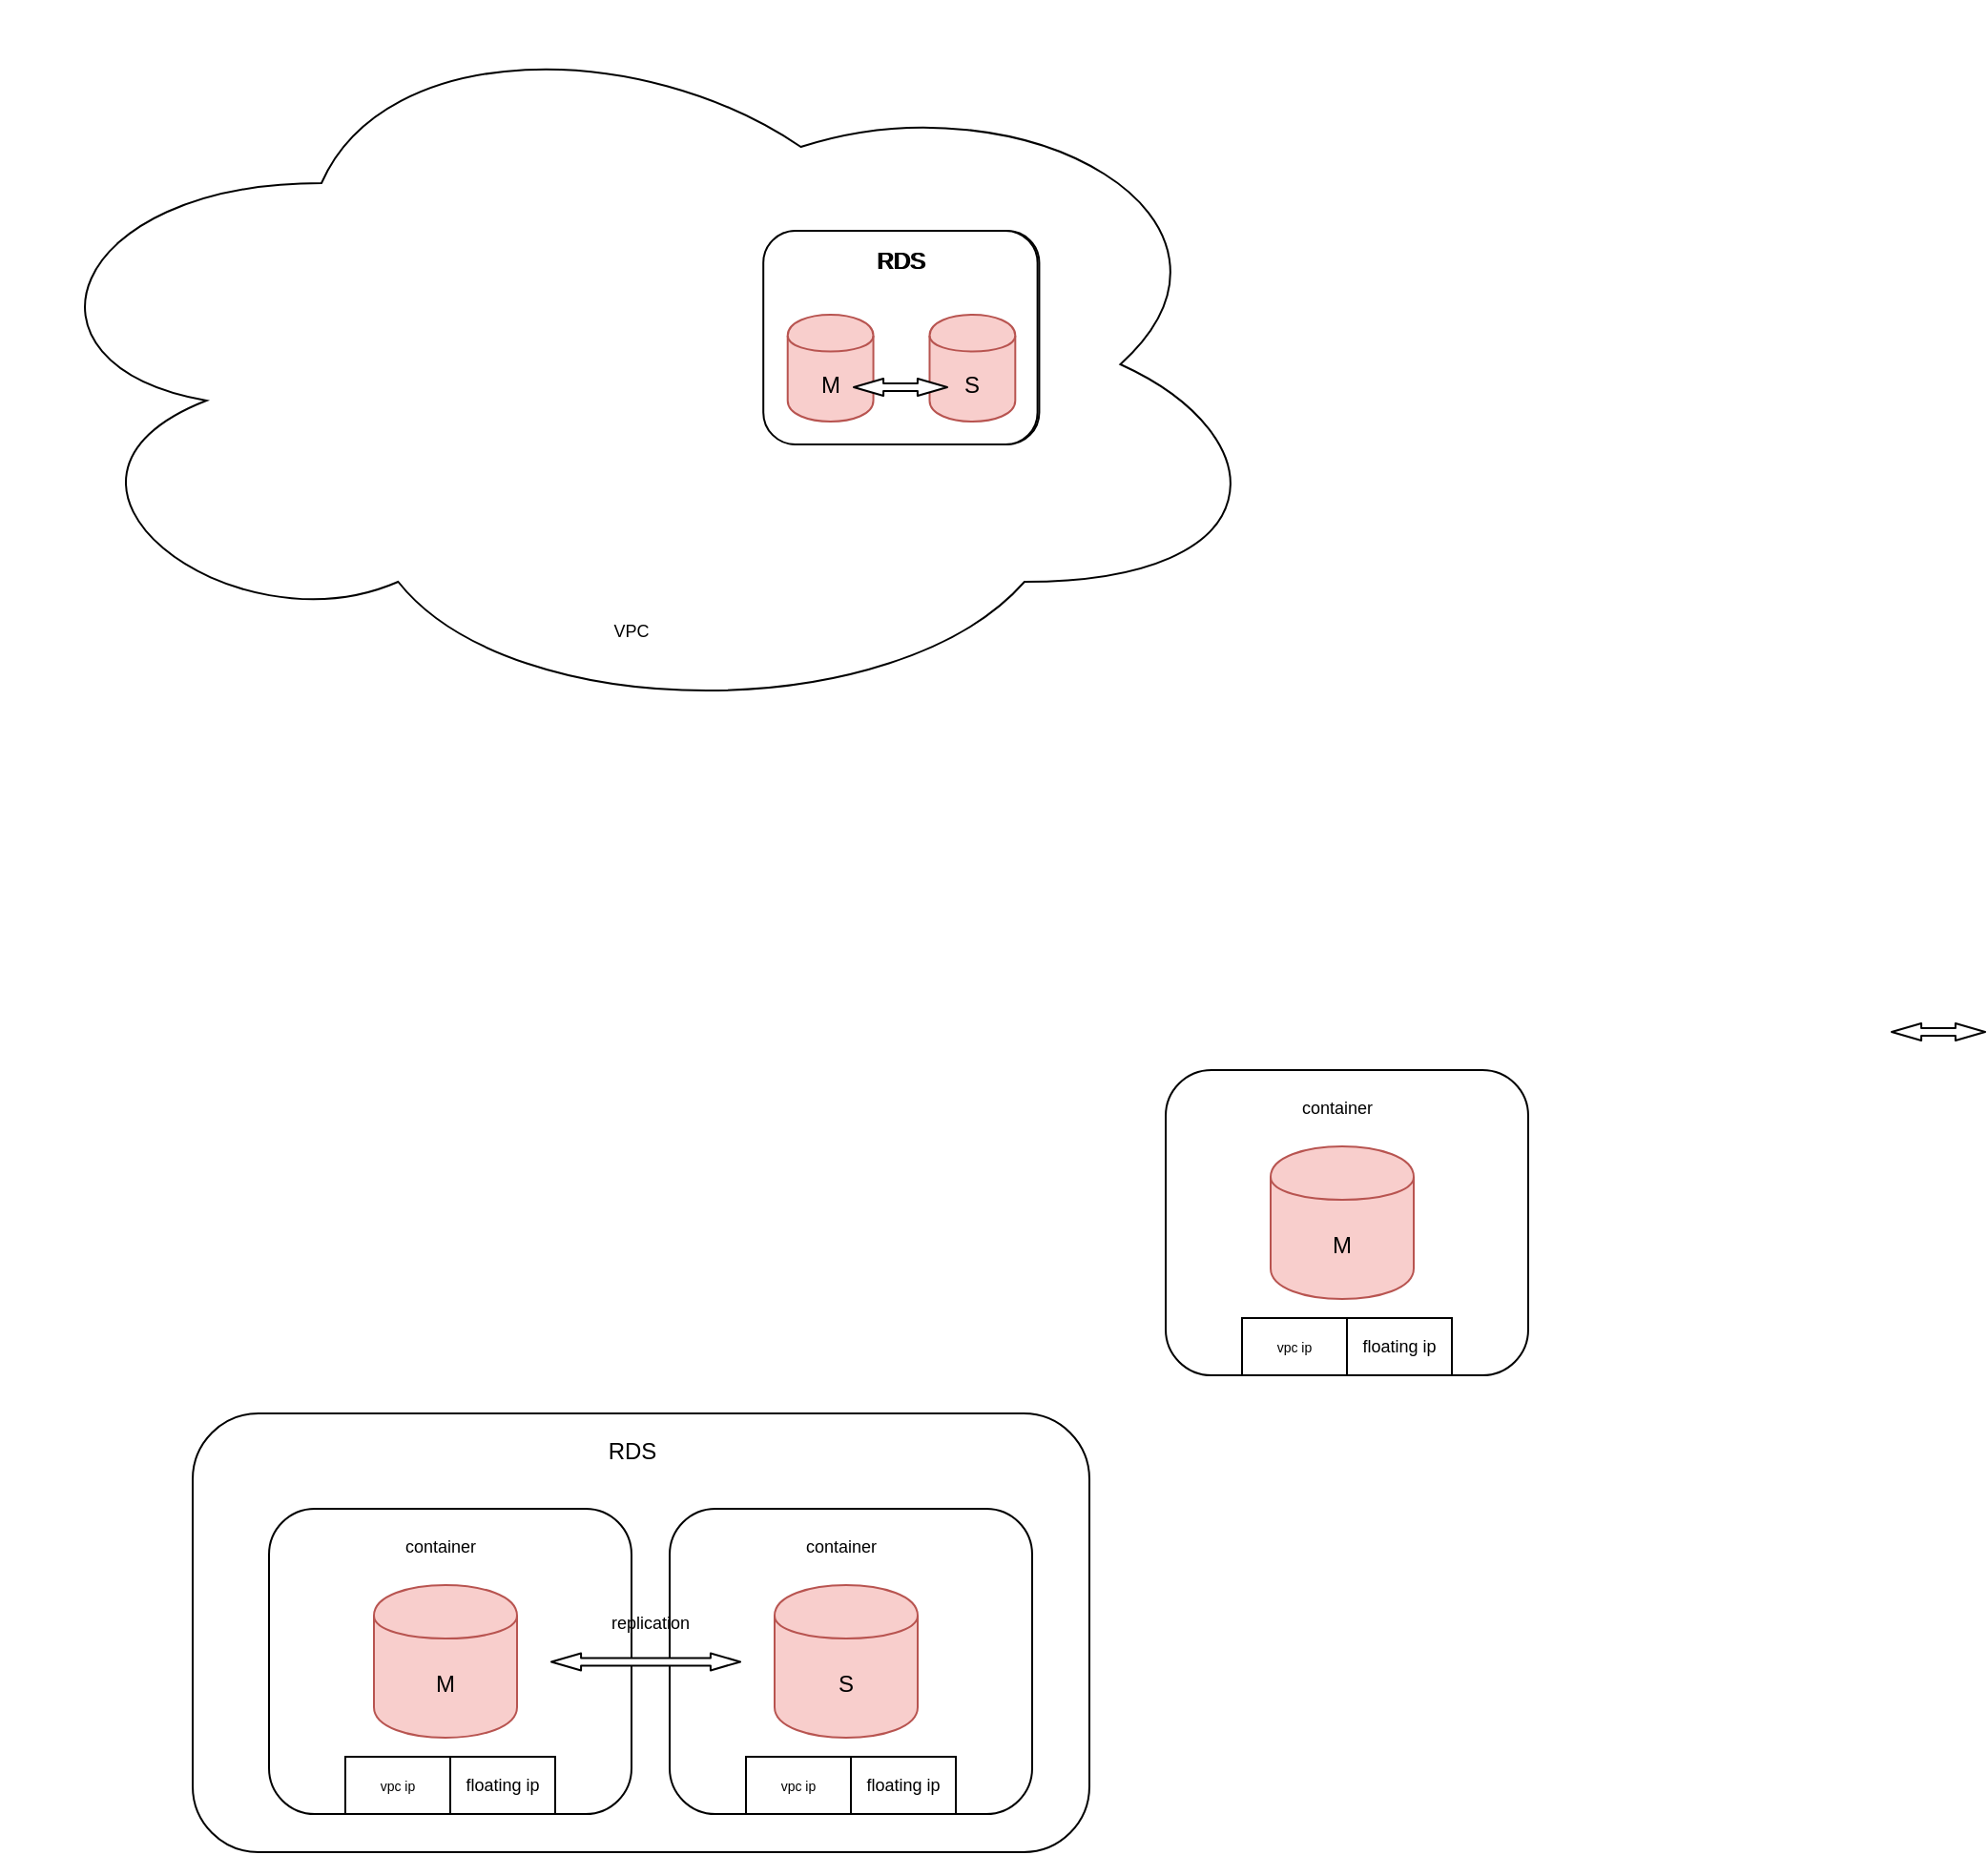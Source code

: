 <mxfile version="12.3.8" type="github" pages="2">
  <diagram id="kX7a0oZIadruRrW86Him" name="Page-1">
    <mxGraphModel dx="2426" dy="405" grid="1" gridSize="10" guides="1" tooltips="1" connect="1" arrows="1" fold="1" page="1" pageScale="1" pageWidth="827" pageHeight="1169" math="0" shadow="0">
      <root>
        <mxCell id="0"/>
        <mxCell id="1" parent="0"/>
        <mxCell id="DJ4fG2_ZOjrxs_Zz-jVt-2" value="" style="ellipse;shape=cloud;whiteSpace=wrap;html=1;" parent="1" vertex="1">
          <mxGeometry x="-860" y="90" width="670" height="380" as="geometry"/>
        </mxCell>
        <mxCell id="DJ4fG2_ZOjrxs_Zz-jVt-26" value="" style="shape=flexArrow;endArrow=classic;startArrow=classic;html=1;fillColor=#ffffff;startWidth=4;startSize=4.85;endWidth=4;endSize=4.85;width=4;spacing=6;fontSize=9;" parent="1" edge="1">
          <mxGeometry width="50" height="50" relative="1" as="geometry">
            <mxPoint x="130" y="630" as="sourcePoint"/>
            <mxPoint x="180" y="630" as="targetPoint"/>
          </mxGeometry>
        </mxCell>
        <mxCell id="DJ4fG2_ZOjrxs_Zz-jVt-29" value="VPC" style="text;html=1;strokeColor=none;fillColor=none;align=center;verticalAlign=middle;whiteSpace=wrap;rounded=0;fontSize=9;" parent="1" vertex="1">
          <mxGeometry x="-550" y="410" width="40" height="20" as="geometry"/>
        </mxCell>
        <mxCell id="DJ4fG2_ZOjrxs_Zz-jVt-30" value="" style="group" parent="1" vertex="1" connectable="0">
          <mxGeometry x="-460" y="210" width="150" height="112" as="geometry"/>
        </mxCell>
        <mxCell id="DJ4fG2_ZOjrxs_Zz-jVt-31" value="" style="rounded=1;whiteSpace=wrap;html=1;" parent="DJ4fG2_ZOjrxs_Zz-jVt-30" vertex="1">
          <mxGeometry width="143.713" height="112" as="geometry"/>
        </mxCell>
        <mxCell id="DJ4fG2_ZOjrxs_Zz-jVt-32" value="" style="group" parent="DJ4fG2_ZOjrxs_Zz-jVt-30" vertex="1" connectable="0">
          <mxGeometry x="19.76" y="44" width="130.24" height="68" as="geometry"/>
        </mxCell>
        <mxCell id="DJ4fG2_ZOjrxs_Zz-jVt-33" value="" style="shape=cylinder;whiteSpace=wrap;html=1;boundedLbl=1;backgroundOutline=1;fillColor=#f8cecc;strokeColor=#b85450;" parent="DJ4fG2_ZOjrxs_Zz-jVt-32" vertex="1">
          <mxGeometry width="44.91" height="56" as="geometry"/>
        </mxCell>
        <mxCell id="DJ4fG2_ZOjrxs_Zz-jVt-34" value="" style="shape=cylinder;whiteSpace=wrap;html=1;boundedLbl=1;backgroundOutline=1;fillColor=#f8cecc;strokeColor=#b85450;" parent="DJ4fG2_ZOjrxs_Zz-jVt-32" vertex="1">
          <mxGeometry x="58.383" width="44.91" height="56" as="geometry"/>
        </mxCell>
        <mxCell id="DJ4fG2_ZOjrxs_Zz-jVt-35" value="" style="group" parent="DJ4fG2_ZOjrxs_Zz-jVt-32" vertex="1" connectable="0">
          <mxGeometry x="-20.659" y="-12" width="143.713" height="80" as="geometry"/>
        </mxCell>
        <mxCell id="DJ4fG2_ZOjrxs_Zz-jVt-36" value="" style="rounded=1;whiteSpace=wrap;html=1;" parent="DJ4fG2_ZOjrxs_Zz-jVt-35" vertex="1">
          <mxGeometry y="-32" width="143.713" height="112" as="geometry"/>
        </mxCell>
        <mxCell id="DJ4fG2_ZOjrxs_Zz-jVt-37" value="" style="group" parent="DJ4fG2_ZOjrxs_Zz-jVt-35" vertex="1" connectable="0">
          <mxGeometry x="19.76" y="12" width="103.293" height="56" as="geometry"/>
        </mxCell>
        <mxCell id="DJ4fG2_ZOjrxs_Zz-jVt-38" value="M" style="shape=cylinder;whiteSpace=wrap;html=1;boundedLbl=1;backgroundOutline=1;fillColor=#f8cecc;strokeColor=#b85450;" parent="DJ4fG2_ZOjrxs_Zz-jVt-37" vertex="1">
          <mxGeometry x="-7" width="44.91" height="56" as="geometry"/>
        </mxCell>
        <mxCell id="DJ4fG2_ZOjrxs_Zz-jVt-39" value="S" style="shape=cylinder;whiteSpace=wrap;html=1;boundedLbl=1;backgroundOutline=1;fillColor=#f8cecc;strokeColor=#b85450;" parent="DJ4fG2_ZOjrxs_Zz-jVt-37" vertex="1">
          <mxGeometry x="67.383" width="44.91" height="56" as="geometry"/>
        </mxCell>
        <mxCell id="DJ4fG2_ZOjrxs_Zz-jVt-40" value="RDS" style="text;html=1;strokeColor=none;fillColor=none;align=center;verticalAlign=middle;whiteSpace=wrap;rounded=0;" parent="DJ4fG2_ZOjrxs_Zz-jVt-35" vertex="1">
          <mxGeometry x="35.928" y="-32" width="71.856" height="32" as="geometry"/>
        </mxCell>
        <mxCell id="DJ4fG2_ZOjrxs_Zz-jVt-41" value="" style="shape=flexArrow;endArrow=classic;startArrow=classic;html=1;fillColor=#ffffff;startWidth=4;startSize=4.85;endWidth=4;endSize=4.85;width=4;spacing=6;fontSize=9;" parent="DJ4fG2_ZOjrxs_Zz-jVt-35" edge="1">
          <mxGeometry width="50" height="50" relative="1" as="geometry">
            <mxPoint x="46.898" y="50" as="sourcePoint"/>
            <mxPoint x="96.898" y="50" as="targetPoint"/>
          </mxGeometry>
        </mxCell>
        <mxCell id="DJ4fG2_ZOjrxs_Zz-jVt-42" value="RDS" style="text;html=1;strokeColor=none;fillColor=none;align=center;verticalAlign=middle;whiteSpace=wrap;rounded=0;" parent="DJ4fG2_ZOjrxs_Zz-jVt-30" vertex="1">
          <mxGeometry x="35.928" width="71.856" height="32" as="geometry"/>
        </mxCell>
        <mxCell id="DJ4fG2_ZOjrxs_Zz-jVt-60" value="" style="group" parent="1" vertex="1" connectable="0">
          <mxGeometry x="-250" y="650" width="190" height="160" as="geometry"/>
        </mxCell>
        <mxCell id="DJ4fG2_ZOjrxs_Zz-jVt-61" value="" style="rounded=1;whiteSpace=wrap;html=1;fontSize=9;" parent="DJ4fG2_ZOjrxs_Zz-jVt-60" vertex="1">
          <mxGeometry width="190" height="160" as="geometry"/>
        </mxCell>
        <mxCell id="DJ4fG2_ZOjrxs_Zz-jVt-62" value="M" style="shape=cylinder;whiteSpace=wrap;html=1;boundedLbl=1;backgroundOutline=1;fillColor=#f8cecc;strokeColor=#b85450;" parent="DJ4fG2_ZOjrxs_Zz-jVt-60" vertex="1">
          <mxGeometry x="55" y="40" width="75" height="80" as="geometry"/>
        </mxCell>
        <mxCell id="DJ4fG2_ZOjrxs_Zz-jVt-63" value="&lt;font style=&quot;font-size: 7px&quot;&gt;vpc ip&lt;/font&gt;" style="rounded=0;whiteSpace=wrap;html=1;fontSize=9;" parent="DJ4fG2_ZOjrxs_Zz-jVt-60" vertex="1">
          <mxGeometry x="40" y="130" width="55" height="30" as="geometry"/>
        </mxCell>
        <mxCell id="DJ4fG2_ZOjrxs_Zz-jVt-64" value="floating ip" style="rounded=0;whiteSpace=wrap;html=1;fontSize=9;" parent="DJ4fG2_ZOjrxs_Zz-jVt-60" vertex="1">
          <mxGeometry x="95" y="130" width="55" height="30" as="geometry"/>
        </mxCell>
        <mxCell id="DJ4fG2_ZOjrxs_Zz-jVt-65" value="container" style="text;html=1;strokeColor=none;fillColor=none;align=center;verticalAlign=middle;whiteSpace=wrap;rounded=0;fontSize=9;" parent="DJ4fG2_ZOjrxs_Zz-jVt-60" vertex="1">
          <mxGeometry x="70" y="10" width="40" height="20" as="geometry"/>
        </mxCell>
        <mxCell id="WgZfssHmkSOT2Ka2Iq5H-1" value="" style="group" parent="1" vertex="1" connectable="0">
          <mxGeometry x="-760" y="830" width="470" height="230" as="geometry"/>
        </mxCell>
        <mxCell id="DJ4fG2_ZOjrxs_Zz-jVt-12" value="" style="rounded=1;whiteSpace=wrap;html=1;" parent="WgZfssHmkSOT2Ka2Iq5H-1" vertex="1">
          <mxGeometry width="470" height="230" as="geometry"/>
        </mxCell>
        <mxCell id="DJ4fG2_ZOjrxs_Zz-jVt-16" value="RDS" style="text;html=1;strokeColor=none;fillColor=none;align=center;verticalAlign=middle;whiteSpace=wrap;rounded=0;" parent="WgZfssHmkSOT2Ka2Iq5H-1" vertex="1">
          <mxGeometry x="179.5" width="101" height="40" as="geometry"/>
        </mxCell>
        <mxCell id="DJ4fG2_ZOjrxs_Zz-jVt-66" value="" style="group" parent="WgZfssHmkSOT2Ka2Iq5H-1" vertex="1" connectable="0">
          <mxGeometry x="40" y="50" width="400" height="160" as="geometry"/>
        </mxCell>
        <mxCell id="DJ4fG2_ZOjrxs_Zz-jVt-52" value="" style="group" parent="DJ4fG2_ZOjrxs_Zz-jVt-66" vertex="1" connectable="0">
          <mxGeometry width="190" height="160" as="geometry"/>
        </mxCell>
        <mxCell id="DJ4fG2_ZOjrxs_Zz-jVt-44" value="" style="rounded=1;whiteSpace=wrap;html=1;fontSize=9;" parent="DJ4fG2_ZOjrxs_Zz-jVt-52" vertex="1">
          <mxGeometry width="190" height="160" as="geometry"/>
        </mxCell>
        <mxCell id="DJ4fG2_ZOjrxs_Zz-jVt-14" value="M" style="shape=cylinder;whiteSpace=wrap;html=1;boundedLbl=1;backgroundOutline=1;fillColor=#f8cecc;strokeColor=#b85450;" parent="DJ4fG2_ZOjrxs_Zz-jVt-52" vertex="1">
          <mxGeometry x="55" y="40" width="75" height="80" as="geometry"/>
        </mxCell>
        <mxCell id="DJ4fG2_ZOjrxs_Zz-jVt-49" value="&lt;font style=&quot;font-size: 7px&quot;&gt;vpc ip&lt;/font&gt;" style="rounded=0;whiteSpace=wrap;html=1;fontSize=9;" parent="DJ4fG2_ZOjrxs_Zz-jVt-52" vertex="1">
          <mxGeometry x="40" y="130" width="55" height="30" as="geometry"/>
        </mxCell>
        <mxCell id="DJ4fG2_ZOjrxs_Zz-jVt-50" value="floating ip" style="rounded=0;whiteSpace=wrap;html=1;fontSize=9;" parent="DJ4fG2_ZOjrxs_Zz-jVt-52" vertex="1">
          <mxGeometry x="95" y="130" width="55" height="30" as="geometry"/>
        </mxCell>
        <mxCell id="DJ4fG2_ZOjrxs_Zz-jVt-51" value="container" style="text;html=1;strokeColor=none;fillColor=none;align=center;verticalAlign=middle;whiteSpace=wrap;rounded=0;fontSize=9;" parent="DJ4fG2_ZOjrxs_Zz-jVt-52" vertex="1">
          <mxGeometry x="70" y="10" width="40" height="20" as="geometry"/>
        </mxCell>
        <mxCell id="DJ4fG2_ZOjrxs_Zz-jVt-53" value="" style="group" parent="DJ4fG2_ZOjrxs_Zz-jVt-66" vertex="1" connectable="0">
          <mxGeometry x="210" width="190" height="160" as="geometry"/>
        </mxCell>
        <mxCell id="DJ4fG2_ZOjrxs_Zz-jVt-54" value="" style="rounded=1;whiteSpace=wrap;html=1;fontSize=9;" parent="DJ4fG2_ZOjrxs_Zz-jVt-53" vertex="1">
          <mxGeometry width="190" height="160" as="geometry"/>
        </mxCell>
        <mxCell id="DJ4fG2_ZOjrxs_Zz-jVt-55" value="S" style="shape=cylinder;whiteSpace=wrap;html=1;boundedLbl=1;backgroundOutline=1;fillColor=#f8cecc;strokeColor=#b85450;" parent="DJ4fG2_ZOjrxs_Zz-jVt-53" vertex="1">
          <mxGeometry x="55" y="40" width="75" height="80" as="geometry"/>
        </mxCell>
        <mxCell id="DJ4fG2_ZOjrxs_Zz-jVt-56" value="&lt;font style=&quot;font-size: 7px&quot;&gt;vpc ip&lt;/font&gt;" style="rounded=0;whiteSpace=wrap;html=1;fontSize=9;" parent="DJ4fG2_ZOjrxs_Zz-jVt-53" vertex="1">
          <mxGeometry x="40" y="130" width="55" height="30" as="geometry"/>
        </mxCell>
        <mxCell id="DJ4fG2_ZOjrxs_Zz-jVt-57" value="floating ip" style="rounded=0;whiteSpace=wrap;html=1;fontSize=9;" parent="DJ4fG2_ZOjrxs_Zz-jVt-53" vertex="1">
          <mxGeometry x="95" y="130" width="55" height="30" as="geometry"/>
        </mxCell>
        <mxCell id="DJ4fG2_ZOjrxs_Zz-jVt-58" value="container" style="text;html=1;strokeColor=none;fillColor=none;align=center;verticalAlign=middle;whiteSpace=wrap;rounded=0;fontSize=9;" parent="DJ4fG2_ZOjrxs_Zz-jVt-53" vertex="1">
          <mxGeometry x="70" y="10" width="40" height="20" as="geometry"/>
        </mxCell>
        <mxCell id="DJ4fG2_ZOjrxs_Zz-jVt-25" value="" style="shape=flexArrow;endArrow=classic;startArrow=classic;html=1;fillColor=#ffffff;startWidth=4;startSize=4.85;endWidth=4;endSize=4.85;width=4;spacing=6;fontSize=9;" parent="DJ4fG2_ZOjrxs_Zz-jVt-66" edge="1">
          <mxGeometry width="50" height="50" relative="1" as="geometry">
            <mxPoint x="147.5" y="80.214" as="sourcePoint"/>
            <mxPoint x="247.5" y="80.214" as="targetPoint"/>
          </mxGeometry>
        </mxCell>
        <mxCell id="DJ4fG2_ZOjrxs_Zz-jVt-59" value="replication" style="text;html=1;strokeColor=none;fillColor=none;align=center;verticalAlign=middle;whiteSpace=wrap;rounded=0;fontSize=9;" parent="DJ4fG2_ZOjrxs_Zz-jVt-66" vertex="1">
          <mxGeometry x="180" y="50" width="40" height="20" as="geometry"/>
        </mxCell>
      </root>
    </mxGraphModel>
  </diagram>
  <diagram id="x0Sd-s6SjLfR0a9qSXn6" name="Page-2">
    <mxGraphModel dx="3253" dy="405" grid="1" gridSize="10" guides="1" tooltips="1" connect="1" arrows="1" fold="1" page="1" pageScale="1" pageWidth="827" pageHeight="1169" math="0" shadow="0">
      <root>
        <mxCell id="attTnAMffyvIRlDMNTJ2-0"/>
        <mxCell id="attTnAMffyvIRlDMNTJ2-1" parent="attTnAMffyvIRlDMNTJ2-0"/>
        <mxCell id="h2QRb7YloT4JAXJ-JDLX-215" value="" style="rounded=0;whiteSpace=wrap;html=1;fontSize=9;" parent="attTnAMffyvIRlDMNTJ2-1" vertex="1">
          <mxGeometry x="-2430" y="380" width="2220" height="1780" as="geometry"/>
        </mxCell>
        <mxCell id="daT-R8JC0VPsQGqbHnTv-24" value="" style="rounded=1;whiteSpace=wrap;html=1;fontSize=9;" parent="attTnAMffyvIRlDMNTJ2-1" vertex="1">
          <mxGeometry x="-2340" y="540" width="1750" height="930" as="geometry"/>
        </mxCell>
        <mxCell id="daT-R8JC0VPsQGqbHnTv-20" value="" style="group" parent="attTnAMffyvIRlDMNTJ2-1" vertex="1" connectable="0">
          <mxGeometry x="-2300" y="600" width="1890" height="1680" as="geometry"/>
        </mxCell>
        <mxCell id="daT-R8JC0VPsQGqbHnTv-18" value="" style="ellipse;shape=cloud;whiteSpace=wrap;html=1;fontSize=9;" parent="daT-R8JC0VPsQGqbHnTv-20" vertex="1">
          <mxGeometry x="-76" y="-57" width="1846" height="617" as="geometry"/>
        </mxCell>
        <mxCell id="daT-R8JC0VPsQGqbHnTv-19" value="VPC" style="text;html=1;strokeColor=none;fillColor=none;align=center;verticalAlign=middle;whiteSpace=wrap;rounded=0;fontSize=9;" parent="daT-R8JC0VPsQGqbHnTv-20" vertex="1">
          <mxGeometry x="845.0" y="35.186" width="50.827" height="26.047" as="geometry"/>
        </mxCell>
        <mxCell id="daT-R8JC0VPsQGqbHnTv-65" value="" style="group" parent="daT-R8JC0VPsQGqbHnTv-20" vertex="1" connectable="0">
          <mxGeometry x="1090" y="130" width="400" height="215" as="geometry"/>
        </mxCell>
        <mxCell id="daT-R8JC0VPsQGqbHnTv-66" value="" style="rounded=1;whiteSpace=wrap;html=1;" parent="daT-R8JC0VPsQGqbHnTv-65" vertex="1">
          <mxGeometry width="400" height="215" as="geometry"/>
        </mxCell>
        <mxCell id="daT-R8JC0VPsQGqbHnTv-67" value="RDS" style="text;html=1;strokeColor=none;fillColor=none;align=center;verticalAlign=middle;whiteSpace=wrap;rounded=0;" parent="daT-R8JC0VPsQGqbHnTv-65" vertex="1">
          <mxGeometry x="152.766" width="85.957" height="37.391" as="geometry"/>
        </mxCell>
        <mxCell id="daT-R8JC0VPsQGqbHnTv-68" value="" style="group" parent="daT-R8JC0VPsQGqbHnTv-65" vertex="1" connectable="0">
          <mxGeometry x="34.043" y="46.739" width="340.426" height="149.565" as="geometry"/>
        </mxCell>
        <mxCell id="daT-R8JC0VPsQGqbHnTv-69" value="" style="group" parent="daT-R8JC0VPsQGqbHnTv-68" vertex="1" connectable="0">
          <mxGeometry width="161.702" height="149.565" as="geometry"/>
        </mxCell>
        <mxCell id="daT-R8JC0VPsQGqbHnTv-70" value="" style="rounded=1;whiteSpace=wrap;html=1;fontSize=9;" parent="daT-R8JC0VPsQGqbHnTv-69" vertex="1">
          <mxGeometry width="161.702" height="149.565" as="geometry"/>
        </mxCell>
        <mxCell id="daT-R8JC0VPsQGqbHnTv-71" value="M" style="shape=cylinder;whiteSpace=wrap;html=1;boundedLbl=1;backgroundOutline=1;fillColor=#f8cecc;strokeColor=#b85450;" parent="daT-R8JC0VPsQGqbHnTv-69" vertex="1">
          <mxGeometry x="46.809" y="37.391" width="63.83" height="74.783" as="geometry"/>
        </mxCell>
        <mxCell id="daT-R8JC0VPsQGqbHnTv-72" value="&lt;font style=&quot;font-size: 7px&quot;&gt;vpc ip&lt;/font&gt;" style="rounded=0;whiteSpace=wrap;html=1;fontSize=9;" parent="daT-R8JC0VPsQGqbHnTv-69" vertex="1">
          <mxGeometry x="34.043" y="121.522" width="46.809" height="28.043" as="geometry"/>
        </mxCell>
        <mxCell id="daT-R8JC0VPsQGqbHnTv-73" value="floating ip" style="rounded=0;whiteSpace=wrap;html=1;fontSize=9;" parent="daT-R8JC0VPsQGqbHnTv-69" vertex="1">
          <mxGeometry x="80.851" y="121.522" width="46.809" height="28.043" as="geometry"/>
        </mxCell>
        <mxCell id="daT-R8JC0VPsQGqbHnTv-74" value="container" style="text;html=1;strokeColor=none;fillColor=none;align=center;verticalAlign=middle;whiteSpace=wrap;rounded=0;fontSize=9;" parent="daT-R8JC0VPsQGqbHnTv-69" vertex="1">
          <mxGeometry x="59.574" y="9.348" width="34.043" height="18.696" as="geometry"/>
        </mxCell>
        <mxCell id="daT-R8JC0VPsQGqbHnTv-75" value="" style="group" parent="daT-R8JC0VPsQGqbHnTv-68" vertex="1" connectable="0">
          <mxGeometry x="178.723" width="161.702" height="149.565" as="geometry"/>
        </mxCell>
        <mxCell id="daT-R8JC0VPsQGqbHnTv-76" value="" style="rounded=1;whiteSpace=wrap;html=1;fontSize=9;" parent="daT-R8JC0VPsQGqbHnTv-75" vertex="1">
          <mxGeometry width="161.702" height="149.565" as="geometry"/>
        </mxCell>
        <mxCell id="daT-R8JC0VPsQGqbHnTv-77" value="S" style="shape=cylinder;whiteSpace=wrap;html=1;boundedLbl=1;backgroundOutline=1;fillColor=#f8cecc;strokeColor=#b85450;" parent="daT-R8JC0VPsQGqbHnTv-75" vertex="1">
          <mxGeometry x="46.809" y="37.391" width="63.83" height="74.783" as="geometry"/>
        </mxCell>
        <mxCell id="daT-R8JC0VPsQGqbHnTv-78" value="&lt;font style=&quot;font-size: 7px&quot;&gt;vpc ip&lt;/font&gt;" style="rounded=0;whiteSpace=wrap;html=1;fontSize=9;" parent="daT-R8JC0VPsQGqbHnTv-75" vertex="1">
          <mxGeometry x="34.043" y="121.522" width="46.809" height="28.043" as="geometry"/>
        </mxCell>
        <mxCell id="daT-R8JC0VPsQGqbHnTv-79" value="floating ip" style="rounded=0;whiteSpace=wrap;html=1;fontSize=9;" parent="daT-R8JC0VPsQGqbHnTv-75" vertex="1">
          <mxGeometry x="80.851" y="121.522" width="46.809" height="28.043" as="geometry"/>
        </mxCell>
        <mxCell id="daT-R8JC0VPsQGqbHnTv-80" value="container" style="text;html=1;strokeColor=none;fillColor=none;align=center;verticalAlign=middle;whiteSpace=wrap;rounded=0;fontSize=9;" parent="daT-R8JC0VPsQGqbHnTv-75" vertex="1">
          <mxGeometry x="59.574" y="9.348" width="34.043" height="18.696" as="geometry"/>
        </mxCell>
        <mxCell id="daT-R8JC0VPsQGqbHnTv-81" value="" style="shape=flexArrow;endArrow=classic;startArrow=classic;html=1;fillColor=#ffffff;startWidth=4;startSize=4.85;endWidth=4;endSize=4.85;width=4;spacing=6;fontSize=9;" parent="daT-R8JC0VPsQGqbHnTv-68" edge="1">
          <mxGeometry width="50" height="50" relative="1" as="geometry">
            <mxPoint x="125.532" y="74.983" as="sourcePoint"/>
            <mxPoint x="210.638" y="74.983" as="targetPoint"/>
          </mxGeometry>
        </mxCell>
        <mxCell id="daT-R8JC0VPsQGqbHnTv-82" value="replication" style="text;html=1;strokeColor=none;fillColor=none;align=center;verticalAlign=middle;whiteSpace=wrap;rounded=0;fontSize=9;" parent="daT-R8JC0VPsQGqbHnTv-68" vertex="1">
          <mxGeometry x="153.191" y="46.739" width="34.043" height="18.696" as="geometry"/>
        </mxCell>
        <mxCell id="daT-R8JC0VPsQGqbHnTv-0" value="" style="group" parent="daT-R8JC0VPsQGqbHnTv-20" vertex="1" connectable="0">
          <mxGeometry x="220" y="125" width="400" height="215" as="geometry"/>
        </mxCell>
        <mxCell id="daT-R8JC0VPsQGqbHnTv-1" value="" style="rounded=1;whiteSpace=wrap;html=1;" parent="daT-R8JC0VPsQGqbHnTv-0" vertex="1">
          <mxGeometry width="400.0" height="215" as="geometry"/>
        </mxCell>
        <mxCell id="daT-R8JC0VPsQGqbHnTv-2" value="RDS" style="text;html=1;strokeColor=none;fillColor=none;align=center;verticalAlign=middle;whiteSpace=wrap;rounded=0;" parent="daT-R8JC0VPsQGqbHnTv-0" vertex="1">
          <mxGeometry x="152.766" width="85.957" height="37.391" as="geometry"/>
        </mxCell>
        <mxCell id="daT-R8JC0VPsQGqbHnTv-3" value="" style="group" parent="daT-R8JC0VPsQGqbHnTv-0" vertex="1" connectable="0">
          <mxGeometry x="34.043" y="46.739" width="340.426" height="149.565" as="geometry"/>
        </mxCell>
        <mxCell id="daT-R8JC0VPsQGqbHnTv-4" value="" style="group" parent="daT-R8JC0VPsQGqbHnTv-3" vertex="1" connectable="0">
          <mxGeometry width="161.702" height="149.565" as="geometry"/>
        </mxCell>
        <mxCell id="daT-R8JC0VPsQGqbHnTv-5" value="" style="rounded=1;whiteSpace=wrap;html=1;fontSize=9;" parent="daT-R8JC0VPsQGqbHnTv-4" vertex="1">
          <mxGeometry width="161.702" height="149.565" as="geometry"/>
        </mxCell>
        <mxCell id="daT-R8JC0VPsQGqbHnTv-6" value="S" style="shape=cylinder;whiteSpace=wrap;html=1;boundedLbl=1;backgroundOutline=1;fillColor=#f8cecc;strokeColor=#b85450;" parent="daT-R8JC0VPsQGqbHnTv-4" vertex="1">
          <mxGeometry x="46.809" y="37.391" width="63.83" height="74.783" as="geometry"/>
        </mxCell>
        <mxCell id="daT-R8JC0VPsQGqbHnTv-7" value="&lt;font style=&quot;font-size: 7px&quot;&gt;vpc ip&lt;/font&gt;" style="rounded=0;whiteSpace=wrap;html=1;fontSize=9;" parent="daT-R8JC0VPsQGqbHnTv-4" vertex="1">
          <mxGeometry x="34.043" y="121.522" width="46.809" height="28.043" as="geometry"/>
        </mxCell>
        <mxCell id="daT-R8JC0VPsQGqbHnTv-8" value="floating ip" style="rounded=0;whiteSpace=wrap;html=1;fontSize=9;" parent="daT-R8JC0VPsQGqbHnTv-4" vertex="1">
          <mxGeometry x="80.851" y="121.522" width="46.809" height="28.043" as="geometry"/>
        </mxCell>
        <mxCell id="daT-R8JC0VPsQGqbHnTv-9" value="container" style="text;html=1;strokeColor=none;fillColor=none;align=center;verticalAlign=middle;whiteSpace=wrap;rounded=0;fontSize=9;" parent="daT-R8JC0VPsQGqbHnTv-4" vertex="1">
          <mxGeometry x="59.574" y="9.348" width="34.043" height="18.696" as="geometry"/>
        </mxCell>
        <mxCell id="daT-R8JC0VPsQGqbHnTv-10" value="" style="group" parent="daT-R8JC0VPsQGqbHnTv-3" vertex="1" connectable="0">
          <mxGeometry x="178.723" width="161.702" height="149.565" as="geometry"/>
        </mxCell>
        <mxCell id="daT-R8JC0VPsQGqbHnTv-11" value="" style="rounded=1;whiteSpace=wrap;html=1;fontSize=9;" parent="daT-R8JC0VPsQGqbHnTv-10" vertex="1">
          <mxGeometry width="161.702" height="149.565" as="geometry"/>
        </mxCell>
        <mxCell id="daT-R8JC0VPsQGqbHnTv-12" value="M" style="shape=cylinder;whiteSpace=wrap;html=1;boundedLbl=1;backgroundOutline=1;fillColor=#f8cecc;strokeColor=#b85450;" parent="daT-R8JC0VPsQGqbHnTv-10" vertex="1">
          <mxGeometry x="46.809" y="37.391" width="63.83" height="74.783" as="geometry"/>
        </mxCell>
        <mxCell id="daT-R8JC0VPsQGqbHnTv-13" value="&lt;font style=&quot;font-size: 7px&quot;&gt;flaoting Ip&lt;/font&gt;" style="rounded=0;whiteSpace=wrap;html=1;fontSize=9;" parent="daT-R8JC0VPsQGqbHnTv-10" vertex="1">
          <mxGeometry x="34.043" y="121.522" width="46.809" height="28.043" as="geometry"/>
        </mxCell>
        <mxCell id="daT-R8JC0VPsQGqbHnTv-14" value="vpc ip" style="rounded=0;whiteSpace=wrap;html=1;fontSize=9;" parent="daT-R8JC0VPsQGqbHnTv-10" vertex="1">
          <mxGeometry x="80.851" y="121.522" width="46.809" height="28.043" as="geometry"/>
        </mxCell>
        <mxCell id="daT-R8JC0VPsQGqbHnTv-15" value="container" style="text;html=1;strokeColor=none;fillColor=none;align=center;verticalAlign=middle;whiteSpace=wrap;rounded=0;fontSize=9;" parent="daT-R8JC0VPsQGqbHnTv-10" vertex="1">
          <mxGeometry x="59.574" y="9.348" width="34.043" height="18.696" as="geometry"/>
        </mxCell>
        <mxCell id="daT-R8JC0VPsQGqbHnTv-16" value="" style="shape=flexArrow;endArrow=classic;startArrow=classic;html=1;fillColor=#ffffff;startWidth=4;startSize=4.85;endWidth=4;endSize=4.85;width=4;spacing=6;fontSize=9;" parent="daT-R8JC0VPsQGqbHnTv-3" edge="1">
          <mxGeometry width="50" height="50" relative="1" as="geometry">
            <mxPoint x="125.532" y="74.983" as="sourcePoint"/>
            <mxPoint x="210.638" y="74.983" as="targetPoint"/>
          </mxGeometry>
        </mxCell>
        <mxCell id="daT-R8JC0VPsQGqbHnTv-17" value="replication" style="text;html=1;strokeColor=none;fillColor=none;align=center;verticalAlign=middle;whiteSpace=wrap;rounded=0;fontSize=9;" parent="daT-R8JC0VPsQGqbHnTv-3" vertex="1">
          <mxGeometry x="153.191" y="46.739" width="34.043" height="18.696" as="geometry"/>
        </mxCell>
        <mxCell id="daT-R8JC0VPsQGqbHnTv-150" value="Router" style="shape=process;whiteSpace=wrap;html=1;backgroundOutline=1;fontSize=9;" parent="daT-R8JC0VPsQGqbHnTv-20" vertex="1">
          <mxGeometry x="765" y="930" width="120" height="60" as="geometry"/>
        </mxCell>
        <mxCell id="daT-R8JC0VPsQGqbHnTv-152" value="" style="ellipse;shape=cloud;whiteSpace=wrap;html=1;fontSize=9;" parent="daT-R8JC0VPsQGqbHnTv-20" vertex="1">
          <mxGeometry x="825" y="990" width="895" height="470" as="geometry"/>
        </mxCell>
        <mxCell id="daT-R8JC0VPsQGqbHnTv-153" value="" style="group" parent="daT-R8JC0VPsQGqbHnTv-20" vertex="1" connectable="0">
          <mxGeometry x="-20" y="1030" width="790" height="450" as="geometry"/>
        </mxCell>
        <mxCell id="daT-R8JC0VPsQGqbHnTv-109" value="" style="rounded=1;whiteSpace=wrap;html=1;fontSize=9;" parent="daT-R8JC0VPsQGqbHnTv-153" vertex="1">
          <mxGeometry width="790" height="450" as="geometry"/>
        </mxCell>
        <mxCell id="daT-R8JC0VPsQGqbHnTv-128" value="" style="group" parent="daT-R8JC0VPsQGqbHnTv-153" vertex="1" connectable="0">
          <mxGeometry x="50" y="20" width="660" height="430" as="geometry"/>
        </mxCell>
        <mxCell id="daT-R8JC0VPsQGqbHnTv-129" value="" style="ellipse;shape=cloud;whiteSpace=wrap;html=1;fontSize=9;" parent="daT-R8JC0VPsQGqbHnTv-128" vertex="1">
          <mxGeometry width="660" height="430" as="geometry"/>
        </mxCell>
        <mxCell id="daT-R8JC0VPsQGqbHnTv-130" value="" style="group" parent="daT-R8JC0VPsQGqbHnTv-128" vertex="1" connectable="0">
          <mxGeometry x="140" y="130" width="390" height="190" as="geometry"/>
        </mxCell>
        <mxCell id="daT-R8JC0VPsQGqbHnTv-131" value="" style="rounded=1;whiteSpace=wrap;html=1;" parent="daT-R8JC0VPsQGqbHnTv-130" vertex="1">
          <mxGeometry width="390.0" height="190" as="geometry"/>
        </mxCell>
        <mxCell id="daT-R8JC0VPsQGqbHnTv-132" value="RDS" style="text;html=1;strokeColor=none;fillColor=none;align=center;verticalAlign=middle;whiteSpace=wrap;rounded=0;" parent="daT-R8JC0VPsQGqbHnTv-130" vertex="1">
          <mxGeometry x="148.947" width="83.809" height="33.043" as="geometry"/>
        </mxCell>
        <mxCell id="daT-R8JC0VPsQGqbHnTv-133" value="" style="group" parent="daT-R8JC0VPsQGqbHnTv-130" vertex="1" connectable="0">
          <mxGeometry x="33.191" y="41.304" width="331.915" height="132.174" as="geometry"/>
        </mxCell>
        <mxCell id="daT-R8JC0VPsQGqbHnTv-134" value="" style="group" parent="daT-R8JC0VPsQGqbHnTv-133" vertex="1" connectable="0">
          <mxGeometry width="157.66" height="132.174" as="geometry"/>
        </mxCell>
        <mxCell id="daT-R8JC0VPsQGqbHnTv-135" value="" style="rounded=1;whiteSpace=wrap;html=1;fontSize=9;" parent="daT-R8JC0VPsQGqbHnTv-134" vertex="1">
          <mxGeometry width="157.66" height="132.174" as="geometry"/>
        </mxCell>
        <mxCell id="daT-R8JC0VPsQGqbHnTv-136" value="S" style="shape=cylinder;whiteSpace=wrap;html=1;boundedLbl=1;backgroundOutline=1;fillColor=#f8cecc;strokeColor=#b85450;" parent="daT-R8JC0VPsQGqbHnTv-134" vertex="1">
          <mxGeometry x="45.638" y="33.043" width="62.234" height="66.087" as="geometry"/>
        </mxCell>
        <mxCell id="daT-R8JC0VPsQGqbHnTv-137" value="&lt;font style=&quot;font-size: 7px&quot;&gt;vpc ip&lt;/font&gt;" style="rounded=0;whiteSpace=wrap;html=1;fontSize=9;" parent="daT-R8JC0VPsQGqbHnTv-134" vertex="1">
          <mxGeometry x="33.191" y="107.391" width="45.638" height="24.783" as="geometry"/>
        </mxCell>
        <mxCell id="daT-R8JC0VPsQGqbHnTv-138" value="floating ip" style="rounded=0;whiteSpace=wrap;html=1;fontSize=9;" parent="daT-R8JC0VPsQGqbHnTv-134" vertex="1">
          <mxGeometry x="78.83" y="107.391" width="45.638" height="24.783" as="geometry"/>
        </mxCell>
        <mxCell id="daT-R8JC0VPsQGqbHnTv-139" value="container" style="text;html=1;strokeColor=none;fillColor=none;align=center;verticalAlign=middle;whiteSpace=wrap;rounded=0;fontSize=9;" parent="daT-R8JC0VPsQGqbHnTv-134" vertex="1">
          <mxGeometry x="58.085" y="8.261" width="33.191" height="16.522" as="geometry"/>
        </mxCell>
        <mxCell id="daT-R8JC0VPsQGqbHnTv-140" value="" style="group" parent="daT-R8JC0VPsQGqbHnTv-133" vertex="1" connectable="0">
          <mxGeometry x="174.255" width="157.66" height="132.174" as="geometry"/>
        </mxCell>
        <mxCell id="daT-R8JC0VPsQGqbHnTv-141" value="" style="rounded=1;whiteSpace=wrap;html=1;fontSize=9;" parent="daT-R8JC0VPsQGqbHnTv-140" vertex="1">
          <mxGeometry width="157.66" height="132.174" as="geometry"/>
        </mxCell>
        <mxCell id="daT-R8JC0VPsQGqbHnTv-142" value="M" style="shape=cylinder;whiteSpace=wrap;html=1;boundedLbl=1;backgroundOutline=1;fillColor=#f8cecc;strokeColor=#b85450;" parent="daT-R8JC0VPsQGqbHnTv-140" vertex="1">
          <mxGeometry x="45.638" y="33.043" width="62.234" height="66.087" as="geometry"/>
        </mxCell>
        <mxCell id="daT-R8JC0VPsQGqbHnTv-143" value="&lt;font style=&quot;font-size: 7px&quot;&gt;vpc ip&lt;/font&gt;" style="rounded=0;whiteSpace=wrap;html=1;fontSize=9;" parent="daT-R8JC0VPsQGqbHnTv-140" vertex="1">
          <mxGeometry x="33.191" y="107.391" width="45.638" height="24.783" as="geometry"/>
        </mxCell>
        <mxCell id="daT-R8JC0VPsQGqbHnTv-144" value="floating ip" style="rounded=0;whiteSpace=wrap;html=1;fontSize=9;" parent="daT-R8JC0VPsQGqbHnTv-140" vertex="1">
          <mxGeometry x="78.83" y="107.391" width="45.638" height="24.783" as="geometry"/>
        </mxCell>
        <mxCell id="daT-R8JC0VPsQGqbHnTv-145" value="container" style="text;html=1;strokeColor=none;fillColor=none;align=center;verticalAlign=middle;whiteSpace=wrap;rounded=0;fontSize=9;" parent="daT-R8JC0VPsQGqbHnTv-140" vertex="1">
          <mxGeometry x="58.085" y="8.261" width="33.191" height="16.522" as="geometry"/>
        </mxCell>
        <mxCell id="seVskC1YHH2cf_giqvaJ-0" value="floating ip2" style="rounded=0;whiteSpace=wrap;html=1;fontSize=9;rotation=-90;" vertex="1" parent="daT-R8JC0VPsQGqbHnTv-140">
          <mxGeometry x="122.33" y="27.891" width="45.638" height="24.783" as="geometry"/>
        </mxCell>
        <mxCell id="seVskC1YHH2cf_giqvaJ-1" value="&lt;font style=&quot;font-size: 7px&quot;&gt;vpc ip2&lt;/font&gt;" style="rounded=0;whiteSpace=wrap;html=1;fontSize=9;rotation=-90;" vertex="1" parent="daT-R8JC0VPsQGqbHnTv-140">
          <mxGeometry x="122.191" y="74.391" width="45.638" height="24.783" as="geometry"/>
        </mxCell>
        <mxCell id="daT-R8JC0VPsQGqbHnTv-146" value="" style="shape=flexArrow;endArrow=classic;startArrow=classic;html=1;fillColor=#ffffff;startWidth=4;startSize=4.85;endWidth=4;endSize=4.85;width=4;spacing=6;fontSize=9;" parent="daT-R8JC0VPsQGqbHnTv-133" edge="1">
          <mxGeometry width="50" height="50" relative="1" as="geometry">
            <mxPoint x="122.394" y="66.264" as="sourcePoint"/>
            <mxPoint x="205.372" y="66.264" as="targetPoint"/>
          </mxGeometry>
        </mxCell>
        <mxCell id="daT-R8JC0VPsQGqbHnTv-147" value="replication" style="text;html=1;strokeColor=none;fillColor=none;align=center;verticalAlign=middle;whiteSpace=wrap;rounded=0;fontSize=9;" parent="daT-R8JC0VPsQGqbHnTv-133" vertex="1">
          <mxGeometry x="149.362" y="41.304" width="33.191" height="16.522" as="geometry"/>
        </mxCell>
        <mxCell id="daT-R8JC0VPsQGqbHnTv-148" value="VPC" style="text;html=1;strokeColor=none;fillColor=none;align=center;verticalAlign=middle;whiteSpace=wrap;rounded=0;fontSize=9;" parent="daT-R8JC0VPsQGqbHnTv-128" vertex="1">
          <mxGeometry x="310" y="80" width="40" height="20" as="geometry"/>
        </mxCell>
        <mxCell id="daT-R8JC0VPsQGqbHnTv-149" value="region 2" style="text;html=1;strokeColor=none;fillColor=none;align=center;verticalAlign=middle;whiteSpace=wrap;rounded=0;fontSize=9;" parent="daT-R8JC0VPsQGqbHnTv-153" vertex="1">
          <mxGeometry x="360" y="10" width="50" height="20" as="geometry"/>
        </mxCell>
        <mxCell id="h2QRb7YloT4JAXJ-JDLX-209" value="Router" style="shape=process;whiteSpace=wrap;html=1;backgroundOutline=1;fontSize=9;" parent="daT-R8JC0VPsQGqbHnTv-153" vertex="1">
          <mxGeometry x="660" y="195" width="120" height="60" as="geometry"/>
        </mxCell>
        <mxCell id="h2QRb7YloT4JAXJ-JDLX-210" value="" style="endArrow=none;html=1;fillColor=#d5e8d4;fontSize=9;strokeColor=#82b366;entryX=0.5;entryY=1;entryDx=0;entryDy=0;strokeWidth=2;" parent="daT-R8JC0VPsQGqbHnTv-153" target="seVskC1YHH2cf_giqvaJ-0" edge="1">
          <mxGeometry width="50" height="50" relative="1" as="geometry">
            <mxPoint x="660" y="232" as="sourcePoint"/>
            <mxPoint x="790" y="235" as="targetPoint"/>
            <Array as="points"/>
          </mxGeometry>
        </mxCell>
        <mxCell id="h2QRb7YloT4JAXJ-JDLX-0" value="" style="group" parent="daT-R8JC0VPsQGqbHnTv-20" vertex="1" connectable="0">
          <mxGeometry x="1197.5" y="1152" width="190" height="160" as="geometry"/>
        </mxCell>
        <mxCell id="h2QRb7YloT4JAXJ-JDLX-1" value="" style="rounded=1;whiteSpace=wrap;html=1;fontSize=9;" parent="h2QRb7YloT4JAXJ-JDLX-0" vertex="1">
          <mxGeometry width="190" height="160" as="geometry"/>
        </mxCell>
        <mxCell id="h2QRb7YloT4JAXJ-JDLX-2" value="DBMS" style="shape=cylinder;whiteSpace=wrap;html=1;boundedLbl=1;backgroundOutline=1;fillColor=#f8cecc;strokeColor=#b85450;" parent="h2QRb7YloT4JAXJ-JDLX-0" vertex="1">
          <mxGeometry x="55" y="40" width="75" height="80" as="geometry"/>
        </mxCell>
        <mxCell id="h2QRb7YloT4JAXJ-JDLX-3" value="&lt;span style=&quot;font-size: 7px&quot;&gt;public ip&lt;/span&gt;" style="rounded=0;whiteSpace=wrap;html=1;fontSize=9;" parent="h2QRb7YloT4JAXJ-JDLX-0" vertex="1">
          <mxGeometry x="66" y="130" width="55" height="30" as="geometry"/>
        </mxCell>
        <mxCell id="h2QRb7YloT4JAXJ-JDLX-7" value="server" style="text;html=1;strokeColor=none;fillColor=none;align=center;verticalAlign=middle;whiteSpace=wrap;rounded=0;fontSize=9;" parent="h2QRb7YloT4JAXJ-JDLX-0" vertex="1">
          <mxGeometry x="75" y="8" width="40" height="20" as="geometry"/>
        </mxCell>
        <mxCell id="h2QRb7YloT4JAXJ-JDLX-8" value="Internet" style="text;html=1;strokeColor=none;fillColor=none;align=center;verticalAlign=middle;whiteSpace=wrap;rounded=0;fontSize=9;" parent="daT-R8JC0VPsQGqbHnTv-20" vertex="1">
          <mxGeometry x="1260" y="1070" width="70" height="40" as="geometry"/>
        </mxCell>
        <mxCell id="h2QRb7YloT4JAXJ-JDLX-20" value="" style="endArrow=none;html=1;fillColor=#fff2cc;fontSize=9;entryX=1;entryY=0.5;entryDx=0;entryDy=0;exitX=0;exitY=0.5;exitDx=0;exitDy=0;strokeColor=#d6b656;strokeWidth=2;" parent="daT-R8JC0VPsQGqbHnTv-20" source="h2QRb7YloT4JAXJ-JDLX-3" target="daT-R8JC0VPsQGqbHnTv-150" edge="1">
          <mxGeometry width="50" height="50" relative="1" as="geometry">
            <mxPoint x="1180" y="960" as="sourcePoint"/>
            <mxPoint x="1193" y="1047" as="targetPoint"/>
            <Array as="points">
              <mxPoint x="1150" y="1297"/>
              <mxPoint x="1150" y="960"/>
            </Array>
          </mxGeometry>
        </mxCell>
        <mxCell id="h2QRb7YloT4JAXJ-JDLX-110" value="" style="endArrow=none;html=1;fillColor=#fff2cc;fontSize=9;exitX=0.5;exitY=1;exitDx=0;exitDy=0;strokeColor=#d6b656;entryX=1;entryY=0.5;entryDx=0;entryDy=0;strokeWidth=2;" parent="daT-R8JC0VPsQGqbHnTv-20" source="daT-R8JC0VPsQGqbHnTv-150" target="h2QRb7YloT4JAXJ-JDLX-209" edge="1">
          <mxGeometry width="50" height="50" relative="1" as="geometry">
            <mxPoint x="520" y="1590" as="sourcePoint"/>
            <mxPoint x="790" y="1341" as="targetPoint"/>
            <Array as="points">
              <mxPoint x="825" y="1255"/>
            </Array>
          </mxGeometry>
        </mxCell>
        <mxCell id="h2QRb7YloT4JAXJ-JDLX-120" value="" style="endArrow=none;html=1;fillColor=#d5e8d4;fontSize=9;entryX=0.558;entryY=0.017;entryDx=0;entryDy=0;entryPerimeter=0;strokeColor=#82b366;strokeWidth=2;" parent="daT-R8JC0VPsQGqbHnTv-20" target="h2QRb7YloT4JAXJ-JDLX-100" edge="1">
          <mxGeometry width="50" height="50" relative="1" as="geometry">
            <mxPoint x="820" y="450" as="sourcePoint"/>
            <mxPoint x="819" y="600" as="targetPoint"/>
          </mxGeometry>
        </mxCell>
        <mxCell id="daT-R8JC0VPsQGqbHnTv-104" value="" style="group" parent="daT-R8JC0VPsQGqbHnTv-20" vertex="1" connectable="0">
          <mxGeometry x="630" y="300" width="390" height="152" as="geometry"/>
        </mxCell>
        <mxCell id="daT-R8JC0VPsQGqbHnTv-93" value="" style="rounded=1;whiteSpace=wrap;html=1;fontSize=9;" parent="daT-R8JC0VPsQGqbHnTv-104" vertex="1">
          <mxGeometry x="80" width="240" height="152" as="geometry"/>
        </mxCell>
        <mxCell id="daT-R8JC0VPsQGqbHnTv-92" value="DTS Agent" style="rounded=1;whiteSpace=wrap;html=1;fontSize=9;" parent="daT-R8JC0VPsQGqbHnTv-104" vertex="1">
          <mxGeometry x="135" y="56" width="120" height="58" as="geometry"/>
        </mxCell>
        <mxCell id="daT-R8JC0VPsQGqbHnTv-94" value="container" style="text;html=1;strokeColor=none;fillColor=none;align=center;verticalAlign=middle;whiteSpace=wrap;rounded=0;fontSize=9;" parent="daT-R8JC0VPsQGqbHnTv-104" vertex="1">
          <mxGeometry x="180" y="30" width="40" height="20" as="geometry"/>
        </mxCell>
        <mxCell id="daT-R8JC0VPsQGqbHnTv-99" value="floating ip2/public ip" style="rounded=0;whiteSpace=wrap;html=1;fontSize=9;" parent="daT-R8JC0VPsQGqbHnTv-104" vertex="1">
          <mxGeometry x="185" y="122" width="114" height="30" as="geometry"/>
        </mxCell>
        <mxCell id="daT-R8JC0VPsQGqbHnTv-101" value="vpc ip2" style="rounded=0;whiteSpace=wrap;html=1;fontSize=9;" parent="daT-R8JC0VPsQGqbHnTv-104" vertex="1">
          <mxGeometry x="195" width="70" height="30" as="geometry"/>
        </mxCell>
        <mxCell id="daT-R8JC0VPsQGqbHnTv-102" value="floating ip1" style="rounded=0;whiteSpace=wrap;html=1;fontSize=9;" parent="daT-R8JC0VPsQGqbHnTv-104" vertex="1">
          <mxGeometry x="115" y="122" width="70" height="30" as="geometry"/>
        </mxCell>
        <mxCell id="daT-R8JC0VPsQGqbHnTv-98" value="vpc ip1" style="rounded=0;whiteSpace=wrap;html=1;fontSize=9;" parent="daT-R8JC0VPsQGqbHnTv-104" vertex="1">
          <mxGeometry x="125" width="70" height="30" as="geometry"/>
        </mxCell>
        <mxCell id="daT-R8JC0VPsQGqbHnTv-28" value="region 1&amp;nbsp;" style="text;html=1;strokeColor=none;fillColor=none;align=center;verticalAlign=middle;whiteSpace=wrap;rounded=0;fontSize=9;" parent="attTnAMffyvIRlDMNTJ2-1" vertex="1">
          <mxGeometry x="-1520" y="540" width="70" height="20" as="geometry"/>
        </mxCell>
        <mxCell id="daT-R8JC0VPsQGqbHnTv-32" value="" style="group" parent="attTnAMffyvIRlDMNTJ2-1" vertex="1" connectable="0">
          <mxGeometry x="-2290" y="1020" width="660" height="430" as="geometry"/>
        </mxCell>
        <mxCell id="daT-R8JC0VPsQGqbHnTv-33" value="" style="ellipse;shape=cloud;whiteSpace=wrap;html=1;fontSize=9;" parent="daT-R8JC0VPsQGqbHnTv-32" vertex="1">
          <mxGeometry width="660" height="430" as="geometry"/>
        </mxCell>
        <mxCell id="daT-R8JC0VPsQGqbHnTv-34" value="" style="group" parent="daT-R8JC0VPsQGqbHnTv-32" vertex="1" connectable="0">
          <mxGeometry x="140" y="130" width="390" height="190" as="geometry"/>
        </mxCell>
        <mxCell id="daT-R8JC0VPsQGqbHnTv-35" value="" style="rounded=1;whiteSpace=wrap;html=1;" parent="daT-R8JC0VPsQGqbHnTv-34" vertex="1">
          <mxGeometry width="390.0" height="190" as="geometry"/>
        </mxCell>
        <mxCell id="daT-R8JC0VPsQGqbHnTv-36" value="RDS" style="text;html=1;strokeColor=none;fillColor=none;align=center;verticalAlign=middle;whiteSpace=wrap;rounded=0;" parent="daT-R8JC0VPsQGqbHnTv-34" vertex="1">
          <mxGeometry x="148.947" width="83.809" height="33.043" as="geometry"/>
        </mxCell>
        <mxCell id="daT-R8JC0VPsQGqbHnTv-37" value="" style="group" parent="daT-R8JC0VPsQGqbHnTv-34" vertex="1" connectable="0">
          <mxGeometry x="33.191" y="41.304" width="331.915" height="132.174" as="geometry"/>
        </mxCell>
        <mxCell id="daT-R8JC0VPsQGqbHnTv-38" value="" style="group" parent="daT-R8JC0VPsQGqbHnTv-37" vertex="1" connectable="0">
          <mxGeometry width="157.66" height="132.174" as="geometry"/>
        </mxCell>
        <mxCell id="daT-R8JC0VPsQGqbHnTv-39" value="" style="rounded=1;whiteSpace=wrap;html=1;fontSize=9;" parent="daT-R8JC0VPsQGqbHnTv-38" vertex="1">
          <mxGeometry width="157.66" height="132.174" as="geometry"/>
        </mxCell>
        <mxCell id="daT-R8JC0VPsQGqbHnTv-40" value="S" style="shape=cylinder;whiteSpace=wrap;html=1;boundedLbl=1;backgroundOutline=1;fillColor=#f8cecc;strokeColor=#b85450;" parent="daT-R8JC0VPsQGqbHnTv-38" vertex="1">
          <mxGeometry x="45.638" y="33.043" width="62.234" height="66.087" as="geometry"/>
        </mxCell>
        <mxCell id="daT-R8JC0VPsQGqbHnTv-41" value="&lt;font style=&quot;font-size: 7px&quot;&gt;vpc ip&lt;/font&gt;" style="rounded=0;whiteSpace=wrap;html=1;fontSize=9;" parent="daT-R8JC0VPsQGqbHnTv-38" vertex="1">
          <mxGeometry x="33.191" y="107.391" width="45.638" height="24.783" as="geometry"/>
        </mxCell>
        <mxCell id="daT-R8JC0VPsQGqbHnTv-42" value="floating ip" style="rounded=0;whiteSpace=wrap;html=1;fontSize=9;" parent="daT-R8JC0VPsQGqbHnTv-38" vertex="1">
          <mxGeometry x="78.83" y="107.391" width="45.638" height="24.783" as="geometry"/>
        </mxCell>
        <mxCell id="daT-R8JC0VPsQGqbHnTv-43" value="container" style="text;html=1;strokeColor=none;fillColor=none;align=center;verticalAlign=middle;whiteSpace=wrap;rounded=0;fontSize=9;" parent="daT-R8JC0VPsQGqbHnTv-38" vertex="1">
          <mxGeometry x="58.085" y="8.261" width="33.191" height="16.522" as="geometry"/>
        </mxCell>
        <mxCell id="daT-R8JC0VPsQGqbHnTv-44" value="" style="group" parent="daT-R8JC0VPsQGqbHnTv-37" vertex="1" connectable="0">
          <mxGeometry x="174.255" width="157.66" height="132.174" as="geometry"/>
        </mxCell>
        <mxCell id="daT-R8JC0VPsQGqbHnTv-45" value="" style="rounded=1;whiteSpace=wrap;html=1;fontSize=9;" parent="daT-R8JC0VPsQGqbHnTv-44" vertex="1">
          <mxGeometry width="157.66" height="132.174" as="geometry"/>
        </mxCell>
        <mxCell id="daT-R8JC0VPsQGqbHnTv-46" value="M" style="shape=cylinder;whiteSpace=wrap;html=1;boundedLbl=1;backgroundOutline=1;fillColor=#f8cecc;strokeColor=#b85450;" parent="daT-R8JC0VPsQGqbHnTv-44" vertex="1">
          <mxGeometry x="45.638" y="33.043" width="62.234" height="66.087" as="geometry"/>
        </mxCell>
        <mxCell id="daT-R8JC0VPsQGqbHnTv-47" value="&lt;font style=&quot;font-size: 7px&quot;&gt;vpc ip&lt;/font&gt;" style="rounded=0;whiteSpace=wrap;html=1;fontSize=9;" parent="daT-R8JC0VPsQGqbHnTv-44" vertex="1">
          <mxGeometry x="33.191" y="107.391" width="45.638" height="24.783" as="geometry"/>
        </mxCell>
        <mxCell id="daT-R8JC0VPsQGqbHnTv-48" value="floating ip" style="rounded=0;whiteSpace=wrap;html=1;fontSize=9;" parent="daT-R8JC0VPsQGqbHnTv-44" vertex="1">
          <mxGeometry x="78.83" y="107.391" width="45.638" height="24.783" as="geometry"/>
        </mxCell>
        <mxCell id="daT-R8JC0VPsQGqbHnTv-49" value="container" style="text;html=1;strokeColor=none;fillColor=none;align=center;verticalAlign=middle;whiteSpace=wrap;rounded=0;fontSize=9;" parent="daT-R8JC0VPsQGqbHnTv-44" vertex="1">
          <mxGeometry x="58.085" y="8.261" width="33.191" height="16.522" as="geometry"/>
        </mxCell>
        <mxCell id="daT-R8JC0VPsQGqbHnTv-50" value="" style="shape=flexArrow;endArrow=classic;startArrow=classic;html=1;fillColor=#ffffff;startWidth=4;startSize=4.85;endWidth=4;endSize=4.85;width=4;spacing=6;fontSize=9;" parent="daT-R8JC0VPsQGqbHnTv-37" edge="1">
          <mxGeometry width="50" height="50" relative="1" as="geometry">
            <mxPoint x="122.394" y="66.264" as="sourcePoint"/>
            <mxPoint x="205.372" y="66.264" as="targetPoint"/>
          </mxGeometry>
        </mxCell>
        <mxCell id="daT-R8JC0VPsQGqbHnTv-51" value="replication" style="text;html=1;strokeColor=none;fillColor=none;align=center;verticalAlign=middle;whiteSpace=wrap;rounded=0;fontSize=9;" parent="daT-R8JC0VPsQGqbHnTv-37" vertex="1">
          <mxGeometry x="149.362" y="41.304" width="33.191" height="16.522" as="geometry"/>
        </mxCell>
        <mxCell id="daT-R8JC0VPsQGqbHnTv-52" value="VPC" style="text;html=1;strokeColor=none;fillColor=none;align=center;verticalAlign=middle;whiteSpace=wrap;rounded=0;fontSize=9;" parent="daT-R8JC0VPsQGqbHnTv-32" vertex="1">
          <mxGeometry x="310" y="80" width="40" height="20" as="geometry"/>
        </mxCell>
        <mxCell id="daT-R8JC0VPsQGqbHnTv-62" value="" style="group" parent="attTnAMffyvIRlDMNTJ2-1" vertex="1" connectable="0">
          <mxGeometry x="-1200" y="1250" width="227" height="210" as="geometry"/>
        </mxCell>
        <mxCell id="daT-R8JC0VPsQGqbHnTv-58" value="DTS Manger" style="rounded=1;whiteSpace=wrap;html=1;fontSize=9;" parent="daT-R8JC0VPsQGqbHnTv-62" vertex="1">
          <mxGeometry width="174.615" height="157.5" as="geometry"/>
        </mxCell>
        <mxCell id="daT-R8JC0VPsQGqbHnTv-59" value="DTS Manger" style="rounded=1;whiteSpace=wrap;html=1;fontSize=9;" parent="daT-R8JC0VPsQGqbHnTv-62" vertex="1">
          <mxGeometry x="17.462" y="17.5" width="174.615" height="157.5" as="geometry"/>
        </mxCell>
        <mxCell id="daT-R8JC0VPsQGqbHnTv-60" value="DTS Manger" style="rounded=1;whiteSpace=wrap;html=1;fontSize=9;" parent="daT-R8JC0VPsQGqbHnTv-62" vertex="1">
          <mxGeometry x="34.923" y="35" width="174.615" height="157.5" as="geometry"/>
        </mxCell>
        <mxCell id="daT-R8JC0VPsQGqbHnTv-61" value="DTS Manger" style="rounded=1;whiteSpace=wrap;html=1;fontSize=9;" parent="daT-R8JC0VPsQGqbHnTv-62" vertex="1">
          <mxGeometry x="52.385" y="52.5" width="174.615" height="157.5" as="geometry"/>
        </mxCell>
        <mxCell id="daT-R8JC0VPsQGqbHnTv-89" value="" style="group" parent="attTnAMffyvIRlDMNTJ2-1" vertex="1" connectable="0">
          <mxGeometry x="-910" y="1250" width="230" height="210" as="geometry"/>
        </mxCell>
        <mxCell id="daT-R8JC0VPsQGqbHnTv-85" value="sentinel" style="rounded=1;whiteSpace=wrap;html=1;fontSize=9;" parent="daT-R8JC0VPsQGqbHnTv-89" vertex="1">
          <mxGeometry width="177.328" height="157.5" as="geometry"/>
        </mxCell>
        <mxCell id="daT-R8JC0VPsQGqbHnTv-86" value="sentinel" style="rounded=1;whiteSpace=wrap;html=1;fontSize=9;" parent="daT-R8JC0VPsQGqbHnTv-89" vertex="1">
          <mxGeometry x="17.557" y="17.5" width="177.328" height="157.5" as="geometry"/>
        </mxCell>
        <mxCell id="daT-R8JC0VPsQGqbHnTv-87" value="sentinel" style="rounded=1;whiteSpace=wrap;html=1;fontSize=9;" parent="daT-R8JC0VPsQGqbHnTv-89" vertex="1">
          <mxGeometry x="35.115" y="35.0" width="177.328" height="157.5" as="geometry"/>
        </mxCell>
        <mxCell id="daT-R8JC0VPsQGqbHnTv-88" value="sentinel" style="rounded=1;whiteSpace=wrap;html=1;fontSize=9;" parent="daT-R8JC0VPsQGqbHnTv-89" vertex="1">
          <mxGeometry x="52.672" y="52.5" width="177.328" height="157.5" as="geometry"/>
        </mxCell>
        <mxCell id="h2QRb7YloT4JAXJ-JDLX-100" value="Router" style="shape=process;whiteSpace=wrap;html=1;backgroundOutline=1;fontSize=9;" parent="attTnAMffyvIRlDMNTJ2-1" vertex="1">
          <mxGeometry x="-1545" y="1205" width="120" height="60" as="geometry"/>
        </mxCell>
        <mxCell id="h2QRb7YloT4JAXJ-JDLX-101" value="" style="endArrow=none;html=1;fillColor=#fff2cc;fontSize=9;entryX=0.5;entryY=1;entryDx=0;entryDy=0;strokeColor=#d6b656;strokeWidth=2;" parent="attTnAMffyvIRlDMNTJ2-1" target="h2QRb7YloT4JAXJ-JDLX-100" edge="1">
          <mxGeometry width="50" height="50" relative="1" as="geometry">
            <mxPoint x="-1485" y="1530" as="sourcePoint"/>
            <mxPoint x="-1425" y="1807" as="targetPoint"/>
          </mxGeometry>
        </mxCell>
        <mxCell id="h2QRb7YloT4JAXJ-JDLX-104" value="" style="endArrow=none;html=1;fillColor=#d5e8d4;fontSize=9;entryX=0.5;entryY=1;entryDx=0;entryDy=0;exitX=0.008;exitY=0.617;exitDx=0;exitDy=0;exitPerimeter=0;strokeColor=#82b366;strokeWidth=2;" parent="attTnAMffyvIRlDMNTJ2-1" source="h2QRb7YloT4JAXJ-JDLX-100" target="daT-R8JC0VPsQGqbHnTv-48" edge="1">
          <mxGeometry width="50" height="50" relative="1" as="geometry">
            <mxPoint x="-2030" y="2150" as="sourcePoint"/>
            <mxPoint x="-1980" y="2100" as="targetPoint"/>
            <Array as="points">
              <mxPoint x="-1640" y="1242"/>
              <mxPoint x="-1640" y="1380"/>
              <mxPoint x="-1841" y="1380"/>
            </Array>
          </mxGeometry>
        </mxCell>
        <mxCell id="h2QRb7YloT4JAXJ-JDLX-117" value="" style="endArrow=none;html=1;fillColor=#d5e8d4;fontSize=9;entryX=0.5;entryY=1;entryDx=0;entryDy=0;exitX=0;exitY=0.25;exitDx=0;exitDy=0;strokeColor=#82b366;strokeWidth=2;" parent="attTnAMffyvIRlDMNTJ2-1" source="h2QRb7YloT4JAXJ-JDLX-100" target="daT-R8JC0VPsQGqbHnTv-13" edge="1">
          <mxGeometry width="50" height="50" relative="1" as="geometry">
            <mxPoint x="-1920" y="2350" as="sourcePoint"/>
            <mxPoint x="-1870" y="2300" as="targetPoint"/>
            <Array as="points">
              <mxPoint x="-1640" y="1220"/>
              <mxPoint x="-1640" y="970"/>
              <mxPoint x="-1810" y="970"/>
            </Array>
          </mxGeometry>
        </mxCell>
        <mxCell id="h2QRb7YloT4JAXJ-JDLX-118" value="" style="endArrow=none;html=1;fillColor=#d5e8d4;fontSize=9;entryX=0.5;entryY=1;entryDx=0;entryDy=0;exitX=1;exitY=0.5;exitDx=0;exitDy=0;strokeColor=#82b366;strokeWidth=2;" parent="attTnAMffyvIRlDMNTJ2-1" source="h2QRb7YloT4JAXJ-JDLX-100" target="daT-R8JC0VPsQGqbHnTv-73" edge="1">
          <mxGeometry width="50" height="50" relative="1" as="geometry">
            <mxPoint x="-1900" y="2350" as="sourcePoint"/>
            <mxPoint x="-1850" y="2300" as="targetPoint"/>
            <Array as="points">
              <mxPoint x="-1360" y="1235"/>
              <mxPoint x="-1290" y="1235"/>
              <mxPoint x="-1290" y="970"/>
              <mxPoint x="-1072" y="970"/>
            </Array>
          </mxGeometry>
        </mxCell>
        <mxCell id="h2QRb7YloT4JAXJ-JDLX-124" value="" style="endArrow=none;html=1;fillColor=#d5e8d4;fontSize=9;entryX=0.5;entryY=0;entryDx=0;entryDy=0;strokeColor=#82b366;strokeWidth=2;" parent="attTnAMffyvIRlDMNTJ2-1" target="daT-R8JC0VPsQGqbHnTv-58" edge="1">
          <mxGeometry width="50" height="50" relative="1" as="geometry">
            <mxPoint x="-1290" y="1230" as="sourcePoint"/>
            <mxPoint x="-1470" y="1000" as="targetPoint"/>
            <Array as="points">
              <mxPoint x="-1113" y="1230"/>
            </Array>
          </mxGeometry>
        </mxCell>
        <mxCell id="h2QRb7YloT4JAXJ-JDLX-125" value="" style="endArrow=none;html=1;fillColor=#d5e8d4;fontSize=9;entryX=0.5;entryY=0;entryDx=0;entryDy=0;strokeColor=#82b366;strokeWidth=2;" parent="attTnAMffyvIRlDMNTJ2-1" edge="1">
          <mxGeometry width="50" height="50" relative="1" as="geometry">
            <mxPoint x="-1130" y="1230" as="sourcePoint"/>
            <mxPoint x="-827.692" y="1250" as="targetPoint"/>
            <Array as="points">
              <mxPoint x="-828" y="1230"/>
            </Array>
          </mxGeometry>
        </mxCell>
        <mxCell id="h2QRb7YloT4JAXJ-JDLX-113" value="Router" style="shape=process;whiteSpace=wrap;html=1;backgroundOutline=1;fontSize=9;" parent="attTnAMffyvIRlDMNTJ2-1" vertex="1">
          <mxGeometry x="-1535" y="737.5" width="120" height="60" as="geometry"/>
        </mxCell>
        <mxCell id="h2QRb7YloT4JAXJ-JDLX-121" value="" style="endArrow=none;html=1;fillColor=#dae8fc;fontSize=9;entryX=0;entryY=0.5;entryDx=0;entryDy=0;exitX=1;exitY=0.5;exitDx=0;exitDy=0;strokeColor=#6c8ebf;strokeWidth=2;" parent="attTnAMffyvIRlDMNTJ2-1" source="daT-R8JC0VPsQGqbHnTv-14" target="h2QRb7YloT4JAXJ-JDLX-113" edge="1">
          <mxGeometry width="50" height="50" relative="1" as="geometry">
            <mxPoint x="-1470" y="910" as="sourcePoint"/>
            <mxPoint x="-1470" y="1000" as="targetPoint"/>
            <Array as="points">
              <mxPoint x="-1610" y="907"/>
              <mxPoint x="-1610" y="768"/>
            </Array>
          </mxGeometry>
        </mxCell>
        <mxCell id="h2QRb7YloT4JAXJ-JDLX-122" value="" style="endArrow=none;html=1;fillColor=#dae8fc;fontSize=9;entryX=1;entryY=0.5;entryDx=0;entryDy=0;exitX=0;exitY=0.5;exitDx=0;exitDy=0;strokeColor=#6c8ebf;strokeWidth=2;" parent="attTnAMffyvIRlDMNTJ2-1" source="daT-R8JC0VPsQGqbHnTv-72" target="h2QRb7YloT4JAXJ-JDLX-113" edge="1">
          <mxGeometry width="50" height="50" relative="1" as="geometry">
            <mxPoint x="-1470" y="910" as="sourcePoint"/>
            <mxPoint x="-1470" y="1000" as="targetPoint"/>
            <Array as="points">
              <mxPoint x="-1320" y="912"/>
              <mxPoint x="-1320" y="768"/>
            </Array>
          </mxGeometry>
        </mxCell>
        <mxCell id="h2QRb7YloT4JAXJ-JDLX-126" value="" style="endArrow=none;html=1;fillColor=#dae8fc;fontSize=9;strokeColor=#6c8ebf;strokeWidth=2;" parent="attTnAMffyvIRlDMNTJ2-1" target="h2QRb7YloT4JAXJ-JDLX-113" edge="1">
          <mxGeometry width="50" height="50" relative="1" as="geometry">
            <mxPoint x="-1475" y="898" as="sourcePoint"/>
            <mxPoint x="-1475" y="720" as="targetPoint"/>
          </mxGeometry>
        </mxCell>
        <mxCell id="h2QRb7YloT4JAXJ-JDLX-211" value="" style="endArrow=none;dashed=1;html=1;fillColor=#f8cecc;fontSize=9;entryX=1;entryY=0.5;entryDx=0;entryDy=0;strokeColor=#b85450;strokeWidth=2;" parent="attTnAMffyvIRlDMNTJ2-1" target="daT-R8JC0VPsQGqbHnTv-92" edge="1">
          <mxGeometry width="50" height="50" relative="1" as="geometry">
            <mxPoint x="-830" y="1250" as="sourcePoint"/>
            <mxPoint x="-2380" y="2300" as="targetPoint"/>
            <Array as="points">
              <mxPoint x="-830" y="985"/>
            </Array>
          </mxGeometry>
        </mxCell>
        <mxCell id="h2QRb7YloT4JAXJ-JDLX-214" value="heart beat&amp;nbsp;" style="text;html=1;align=center;verticalAlign=middle;resizable=0;points=[];;labelBackgroundColor=#ffffff;fontSize=9;" parent="h2QRb7YloT4JAXJ-JDLX-211" vertex="1" connectable="0">
          <mxGeometry x="0.207" y="1" relative="1" as="geometry">
            <mxPoint as="offset"/>
          </mxGeometry>
        </mxCell>
        <mxCell id="h2QRb7YloT4JAXJ-JDLX-216" value="&lt;font style=&quot;font-size: 17px&quot;&gt;DTS&amp;nbsp; Topology&lt;/font&gt;" style="text;html=1;strokeColor=none;fillColor=none;align=center;verticalAlign=middle;whiteSpace=wrap;rounded=0;fontSize=9;" parent="attTnAMffyvIRlDMNTJ2-1" vertex="1">
          <mxGeometry x="-1545" y="420" width="125" height="20" as="geometry"/>
        </mxCell>
        <mxCell id="h2QRb7YloT4JAXJ-JDLX-228" value="" style="group" parent="attTnAMffyvIRlDMNTJ2-1" vertex="1" connectable="0">
          <mxGeometry x="-476" y="454" width="200" height="84" as="geometry"/>
        </mxCell>
        <mxCell id="h2QRb7YloT4JAXJ-JDLX-220" value="" style="endArrow=none;html=1;strokeWidth=2;fillColor=#d5e8d4;fontSize=9;strokeColor=#82b366;" parent="h2QRb7YloT4JAXJ-JDLX-228" edge="1">
          <mxGeometry width="50" height="50" relative="1" as="geometry">
            <mxPoint y="9" as="sourcePoint"/>
            <mxPoint x="90" y="9" as="targetPoint"/>
          </mxGeometry>
        </mxCell>
        <mxCell id="h2QRb7YloT4JAXJ-JDLX-221" value="" style="endArrow=none;html=1;strokeWidth=2;fillColor=#dae8fc;fontSize=9;strokeColor=#6c8ebf;" parent="h2QRb7YloT4JAXJ-JDLX-228" target="h2QRb7YloT4JAXJ-JDLX-223" edge="1">
          <mxGeometry width="50" height="50" relative="1" as="geometry">
            <mxPoint x="2" y="42" as="sourcePoint"/>
            <mxPoint x="92" y="42" as="targetPoint"/>
          </mxGeometry>
        </mxCell>
        <mxCell id="h2QRb7YloT4JAXJ-JDLX-222" value="" style="endArrow=none;html=1;strokeWidth=2;fillColor=#f8cecc;fontSize=9;strokeColor=#b85450;" parent="h2QRb7YloT4JAXJ-JDLX-228" edge="1">
          <mxGeometry width="50" height="50" relative="1" as="geometry">
            <mxPoint x="2" y="75" as="sourcePoint"/>
            <mxPoint x="92" y="75" as="targetPoint"/>
          </mxGeometry>
        </mxCell>
        <mxCell id="h2QRb7YloT4JAXJ-JDLX-223" value="vpc network" style="text;html=1;strokeColor=none;fillColor=none;align=center;verticalAlign=middle;whiteSpace=wrap;rounded=0;" parent="h2QRb7YloT4JAXJ-JDLX-228" vertex="1">
          <mxGeometry x="87" y="32" width="103" height="20" as="geometry"/>
        </mxCell>
        <mxCell id="h2QRb7YloT4JAXJ-JDLX-224" value="public network" style="text;html=1;strokeColor=none;fillColor=none;align=center;verticalAlign=middle;whiteSpace=wrap;rounded=0;" parent="h2QRb7YloT4JAXJ-JDLX-228" vertex="1">
          <mxGeometry x="94" y="64" width="91" height="20" as="geometry"/>
        </mxCell>
        <mxCell id="h2QRb7YloT4JAXJ-JDLX-225" value="manager network" style="text;html=1;strokeColor=none;fillColor=none;align=center;verticalAlign=middle;whiteSpace=wrap;rounded=0;" parent="h2QRb7YloT4JAXJ-JDLX-228" vertex="1">
          <mxGeometry x="90" width="110" height="20" as="geometry"/>
        </mxCell>
      </root>
    </mxGraphModel>
  </diagram>
</mxfile>

